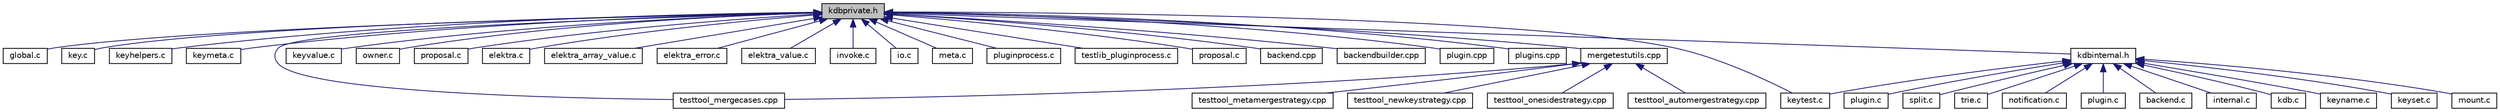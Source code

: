 digraph "kdbprivate.h"
{
  edge [fontname="Helvetica",fontsize="10",labelfontname="Helvetica",labelfontsize="10"];
  node [fontname="Helvetica",fontsize="10",shape=record];
  Node26 [label="kdbprivate.h",height=0.2,width=0.4,color="black", fillcolor="grey75", style="filled", fontcolor="black"];
  Node26 -> Node27 [dir="back",color="midnightblue",fontsize="10",style="solid",fontname="Helvetica"];
  Node27 [label="global.c",height=0.2,width=0.4,color="black", fillcolor="white", style="filled",URL="$global_8c.html",tooltip="Helpers for global plugins. "];
  Node26 -> Node28 [dir="back",color="midnightblue",fontsize="10",style="solid",fontname="Helvetica"];
  Node28 [label="key.c",height=0.2,width=0.4,color="black", fillcolor="white", style="filled",URL="$key_8c.html",tooltip="Methods for Key manipulation. "];
  Node26 -> Node29 [dir="back",color="midnightblue",fontsize="10",style="solid",fontname="Helvetica"];
  Node29 [label="keyhelpers.c",height=0.2,width=0.4,color="black", fillcolor="white", style="filled",URL="$keyhelpers_8c.html",tooltip="Helpers for key manipulation. "];
  Node26 -> Node30 [dir="back",color="midnightblue",fontsize="10",style="solid",fontname="Helvetica"];
  Node30 [label="keymeta.c",height=0.2,width=0.4,color="black", fillcolor="white", style="filled",URL="$keymeta_8c.html",tooltip="Methods to do various operations on Key metadata. "];
  Node26 -> Node31 [dir="back",color="midnightblue",fontsize="10",style="solid",fontname="Helvetica"];
  Node31 [label="keytest.c",height=0.2,width=0.4,color="black", fillcolor="white", style="filled",URL="$keytest_8c.html",tooltip="Methods for making tests. "];
  Node26 -> Node32 [dir="back",color="midnightblue",fontsize="10",style="solid",fontname="Helvetica"];
  Node32 [label="keyvalue.c",height=0.2,width=0.4,color="black", fillcolor="white", style="filled",URL="$keyvalue_8c.html",tooltip="Methods for Key value manipulation. "];
  Node26 -> Node33 [dir="back",color="midnightblue",fontsize="10",style="solid",fontname="Helvetica"];
  Node33 [label="owner.c",height=0.2,width=0.4,color="black", fillcolor="white", style="filled",URL="$owner_8c.html",tooltip="Obsolete owner methods. "];
  Node26 -> Node34 [dir="back",color="midnightblue",fontsize="10",style="solid",fontname="Helvetica"];
  Node34 [label="proposal.c",height=0.2,width=0.4,color="black", fillcolor="white", style="filled",URL="$elektra_2proposal_8c.html",tooltip="Implementation of proposed API enhancements. "];
  Node26 -> Node35 [dir="back",color="midnightblue",fontsize="10",style="solid",fontname="Helvetica"];
  Node35 [label="elektra.c",height=0.2,width=0.4,color="black", fillcolor="white", style="filled",URL="$elektra_8c.html",tooltip="Elektra High Level API. "];
  Node26 -> Node36 [dir="back",color="midnightblue",fontsize="10",style="solid",fontname="Helvetica"];
  Node36 [label="elektra_array_value.c",height=0.2,width=0.4,color="black", fillcolor="white", style="filled",URL="$elektra__array__value_8c.html",tooltip="Elektra High Level API. "];
  Node26 -> Node37 [dir="back",color="midnightblue",fontsize="10",style="solid",fontname="Helvetica"];
  Node37 [label="elektra_error.c",height=0.2,width=0.4,color="black", fillcolor="white", style="filled",URL="$elektra__error_8c.html",tooltip="Elektra error codes. "];
  Node26 -> Node38 [dir="back",color="midnightblue",fontsize="10",style="solid",fontname="Helvetica"];
  Node38 [label="elektra_value.c",height=0.2,width=0.4,color="black", fillcolor="white", style="filled",URL="$elektra__value_8c.html",tooltip="Elektra High Level API. "];
  Node26 -> Node39 [dir="back",color="midnightblue",fontsize="10",style="solid",fontname="Helvetica"];
  Node39 [label="invoke.c",height=0.2,width=0.4,color="black", fillcolor="white", style="filled",URL="$invoke_8c.html",tooltip="Library for invoking exported plugin functions. "];
  Node26 -> Node40 [dir="back",color="midnightblue",fontsize="10",style="solid",fontname="Helvetica"];
  Node40 [label="io.c",height=0.2,width=0.4,color="black", fillcolor="white", style="filled",URL="$io_8c.html",tooltip="Implementation of I/O functions as defined in kdbio.h. "];
  Node26 -> Node41 [dir="back",color="midnightblue",fontsize="10",style="solid",fontname="Helvetica"];
  Node41 [label="meta.c",height=0.2,width=0.4,color="black", fillcolor="white", style="filled",URL="$meta_8c.html",tooltip="Methods for metadata manipulation. "];
  Node26 -> Node42 [dir="back",color="midnightblue",fontsize="10",style="solid",fontname="Helvetica"];
  Node42 [label="pluginprocess.c",height=0.2,width=0.4,color="black", fillcolor="white", style="filled",URL="$pluginprocess_8c.html",tooltip="Source for the pluginprocess library. "];
  Node26 -> Node43 [dir="back",color="midnightblue",fontsize="10",style="solid",fontname="Helvetica"];
  Node43 [label="testlib_pluginprocess.c",height=0.2,width=0.4,color="black", fillcolor="white", style="filled",URL="$testlib__pluginprocess_8c.html",tooltip="Tests for pluginprocess library. "];
  Node26 -> Node44 [dir="back",color="midnightblue",fontsize="10",style="solid",fontname="Helvetica"];
  Node44 [label="proposal.c",height=0.2,width=0.4,color="black", fillcolor="white", style="filled",URL="$proposal_2proposal_8c.html",tooltip="Implementation of proposed API enhancements. "];
  Node26 -> Node45 [dir="back",color="midnightblue",fontsize="10",style="solid",fontname="Helvetica"];
  Node45 [label="backend.cpp",height=0.2,width=0.4,color="black", fillcolor="white", style="filled",URL="$src_2backend_8cpp.html",tooltip="Implementation of backend. "];
  Node26 -> Node46 [dir="back",color="midnightblue",fontsize="10",style="solid",fontname="Helvetica"];
  Node46 [label="backendbuilder.cpp",height=0.2,width=0.4,color="black", fillcolor="white", style="filled",URL="$backendbuilder_8cpp.html",tooltip="Implementation of backend builder. "];
  Node26 -> Node47 [dir="back",color="midnightblue",fontsize="10",style="solid",fontname="Helvetica"];
  Node47 [label="plugin.cpp",height=0.2,width=0.4,color="black", fillcolor="white", style="filled",URL="$plugin_8cpp.html",tooltip="Implementation of plugin. "];
  Node26 -> Node48 [dir="back",color="midnightblue",fontsize="10",style="solid",fontname="Helvetica"];
  Node48 [label="plugins.cpp",height=0.2,width=0.4,color="black", fillcolor="white", style="filled",URL="$plugins_8cpp.html",tooltip="Implementation of set/get/error plugins. "];
  Node26 -> Node49 [dir="back",color="midnightblue",fontsize="10",style="solid",fontname="Helvetica"];
  Node49 [label="mergetestutils.cpp",height=0.2,width=0.4,color="black", fillcolor="white", style="filled",URL="$mergetestutils_8cpp.html",tooltip="Implements a helper class for merge related tests. "];
  Node49 -> Node50 [dir="back",color="midnightblue",fontsize="10",style="solid",fontname="Helvetica"];
  Node50 [label="testtool_automergestrategy.cpp",height=0.2,width=0.4,color="black", fillcolor="white", style="filled",URL="$testtool__automergestrategy_8cpp.html",tooltip="Tests for the AutoMergeStrategy. "];
  Node49 -> Node51 [dir="back",color="midnightblue",fontsize="10",style="solid",fontname="Helvetica"];
  Node51 [label="testtool_mergecases.cpp",height=0.2,width=0.4,color="black", fillcolor="white", style="filled",URL="$testtool__mergecases_8cpp.html",tooltip="Tests for the ThreeWayMerge. "];
  Node49 -> Node52 [dir="back",color="midnightblue",fontsize="10",style="solid",fontname="Helvetica"];
  Node52 [label="testtool_metamergestrategy.cpp",height=0.2,width=0.4,color="black", fillcolor="white", style="filled",URL="$testtool__metamergestrategy_8cpp.html",tooltip="Tests for the MetaMergeStrategy. "];
  Node49 -> Node53 [dir="back",color="midnightblue",fontsize="10",style="solid",fontname="Helvetica"];
  Node53 [label="testtool_newkeystrategy.cpp",height=0.2,width=0.4,color="black", fillcolor="white", style="filled",URL="$testtool__newkeystrategy_8cpp.html",tooltip="Tests for the NewKeyStrategy. "];
  Node49 -> Node54 [dir="back",color="midnightblue",fontsize="10",style="solid",fontname="Helvetica"];
  Node54 [label="testtool_onesidestrategy.cpp",height=0.2,width=0.4,color="black", fillcolor="white", style="filled",URL="$testtool__onesidestrategy_8cpp.html",tooltip="Tests for the OneSideStrategy. "];
  Node26 -> Node51 [dir="back",color="midnightblue",fontsize="10",style="solid",fontname="Helvetica"];
  Node26 -> Node55 [dir="back",color="midnightblue",fontsize="10",style="solid",fontname="Helvetica"];
  Node55 [label="kdbinternal.h",height=0.2,width=0.4,color="black", fillcolor="white", style="filled",URL="$kdbinternal_8h.html",tooltip="Includes most internal header files. "];
  Node55 -> Node56 [dir="back",color="midnightblue",fontsize="10",style="solid",fontname="Helvetica"];
  Node56 [label="backend.c",height=0.2,width=0.4,color="black", fillcolor="white", style="filled",URL="$backend_8c.html",tooltip="Everything related to a backend. "];
  Node55 -> Node57 [dir="back",color="midnightblue",fontsize="10",style="solid",fontname="Helvetica"];
  Node57 [label="internal.c",height=0.2,width=0.4,color="black", fillcolor="white", style="filled",URL="$internal_8c.html",tooltip="Internal methods for Elektra. "];
  Node55 -> Node58 [dir="back",color="midnightblue",fontsize="10",style="solid",fontname="Helvetica"];
  Node58 [label="kdb.c",height=0.2,width=0.4,color="black", fillcolor="white", style="filled",URL="$kdb_8c.html",tooltip="Low level functions for access the Key Database. "];
  Node55 -> Node59 [dir="back",color="midnightblue",fontsize="10",style="solid",fontname="Helvetica"];
  Node59 [label="keyname.c",height=0.2,width=0.4,color="black", fillcolor="white", style="filled",URL="$elektra_2keyname_8c.html",tooltip="Methods for Key name manipulation. "];
  Node55 -> Node60 [dir="back",color="midnightblue",fontsize="10",style="solid",fontname="Helvetica"];
  Node60 [label="keyset.c",height=0.2,width=0.4,color="black", fillcolor="white", style="filled",URL="$keyset_8c.html",tooltip="Methods for key sets. "];
  Node55 -> Node31 [dir="back",color="midnightblue",fontsize="10",style="solid",fontname="Helvetica"];
  Node55 -> Node61 [dir="back",color="midnightblue",fontsize="10",style="solid",fontname="Helvetica"];
  Node61 [label="mount.c",height=0.2,width=0.4,color="black", fillcolor="white", style="filled",URL="$mount_8c.html",tooltip="Internals of mount functionality. "];
  Node55 -> Node62 [dir="back",color="midnightblue",fontsize="10",style="solid",fontname="Helvetica"];
  Node62 [label="plugin.c",height=0.2,width=0.4,color="black", fillcolor="white", style="filled",URL="$elektra_2plugin_8c.html",tooltip="Interna of plugin functionality. "];
  Node55 -> Node63 [dir="back",color="midnightblue",fontsize="10",style="solid",fontname="Helvetica"];
  Node63 [label="split.c",height=0.2,width=0.4,color="black", fillcolor="white", style="filled",URL="$split_8c.html",tooltip="Interna of splitting functionality. "];
  Node55 -> Node64 [dir="back",color="midnightblue",fontsize="10",style="solid",fontname="Helvetica"];
  Node64 [label="trie.c",height=0.2,width=0.4,color="black", fillcolor="white", style="filled",URL="$trie_8c.html",tooltip="Interna of trie functionality. "];
  Node55 -> Node65 [dir="back",color="midnightblue",fontsize="10",style="solid",fontname="Helvetica"];
  Node65 [label="notification.c",height=0.2,width=0.4,color="black", fillcolor="white", style="filled",URL="$notification_8c.html",tooltip="Implementation of notification functions as defined in kdbnotification.h. "];
  Node55 -> Node66 [dir="back",color="midnightblue",fontsize="10",style="solid",fontname="Helvetica"];
  Node66 [label="plugin.c",height=0.2,width=0.4,color="black", fillcolor="white", style="filled",URL="$plugin_2plugin_8c.html",tooltip="Access plugin handle. "];
}
